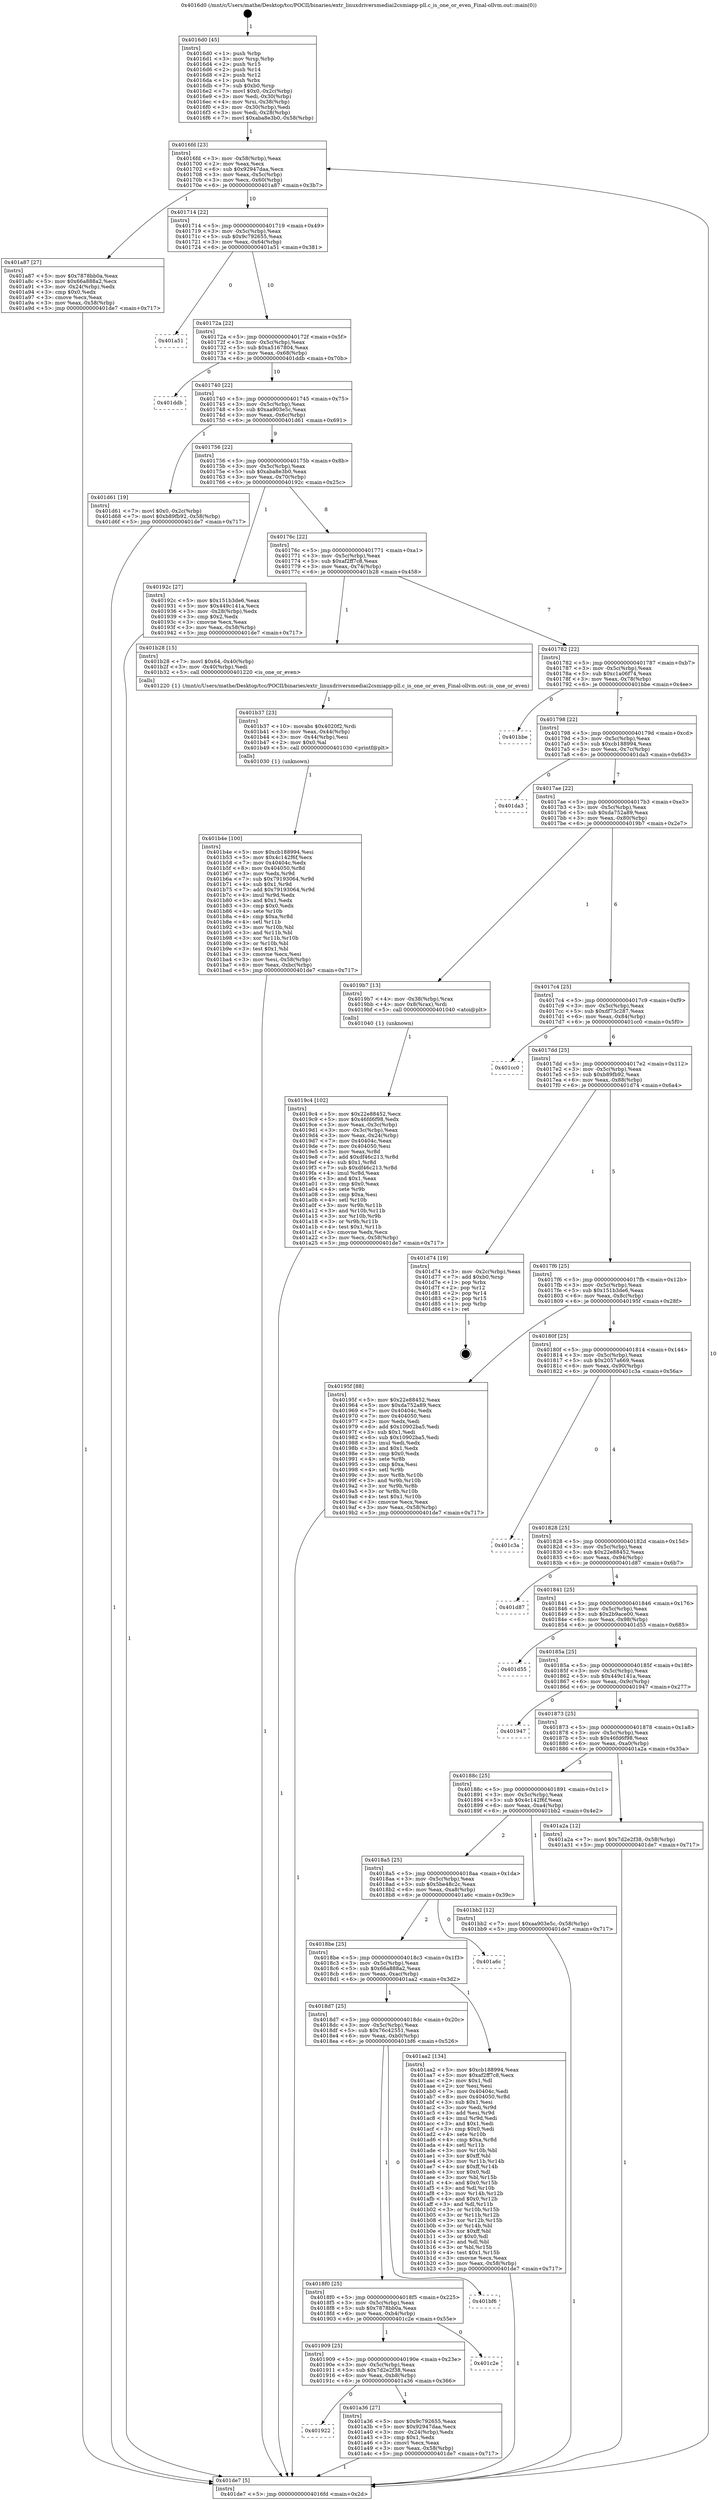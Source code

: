 digraph "0x4016d0" {
  label = "0x4016d0 (/mnt/c/Users/mathe/Desktop/tcc/POCII/binaries/extr_linuxdriversmediai2csmiapp-pll.c_is_one_or_even_Final-ollvm.out::main(0))"
  labelloc = "t"
  node[shape=record]

  Entry [label="",width=0.3,height=0.3,shape=circle,fillcolor=black,style=filled]
  "0x4016fd" [label="{
     0x4016fd [23]\l
     | [instrs]\l
     &nbsp;&nbsp;0x4016fd \<+3\>: mov -0x58(%rbp),%eax\l
     &nbsp;&nbsp;0x401700 \<+2\>: mov %eax,%ecx\l
     &nbsp;&nbsp;0x401702 \<+6\>: sub $0x92947daa,%ecx\l
     &nbsp;&nbsp;0x401708 \<+3\>: mov %eax,-0x5c(%rbp)\l
     &nbsp;&nbsp;0x40170b \<+3\>: mov %ecx,-0x60(%rbp)\l
     &nbsp;&nbsp;0x40170e \<+6\>: je 0000000000401a87 \<main+0x3b7\>\l
  }"]
  "0x401a87" [label="{
     0x401a87 [27]\l
     | [instrs]\l
     &nbsp;&nbsp;0x401a87 \<+5\>: mov $0x7878bb0a,%eax\l
     &nbsp;&nbsp;0x401a8c \<+5\>: mov $0x66a888a2,%ecx\l
     &nbsp;&nbsp;0x401a91 \<+3\>: mov -0x24(%rbp),%edx\l
     &nbsp;&nbsp;0x401a94 \<+3\>: cmp $0x0,%edx\l
     &nbsp;&nbsp;0x401a97 \<+3\>: cmove %ecx,%eax\l
     &nbsp;&nbsp;0x401a9a \<+3\>: mov %eax,-0x58(%rbp)\l
     &nbsp;&nbsp;0x401a9d \<+5\>: jmp 0000000000401de7 \<main+0x717\>\l
  }"]
  "0x401714" [label="{
     0x401714 [22]\l
     | [instrs]\l
     &nbsp;&nbsp;0x401714 \<+5\>: jmp 0000000000401719 \<main+0x49\>\l
     &nbsp;&nbsp;0x401719 \<+3\>: mov -0x5c(%rbp),%eax\l
     &nbsp;&nbsp;0x40171c \<+5\>: sub $0x9c792655,%eax\l
     &nbsp;&nbsp;0x401721 \<+3\>: mov %eax,-0x64(%rbp)\l
     &nbsp;&nbsp;0x401724 \<+6\>: je 0000000000401a51 \<main+0x381\>\l
  }"]
  Exit [label="",width=0.3,height=0.3,shape=circle,fillcolor=black,style=filled,peripheries=2]
  "0x401a51" [label="{
     0x401a51\l
  }", style=dashed]
  "0x40172a" [label="{
     0x40172a [22]\l
     | [instrs]\l
     &nbsp;&nbsp;0x40172a \<+5\>: jmp 000000000040172f \<main+0x5f\>\l
     &nbsp;&nbsp;0x40172f \<+3\>: mov -0x5c(%rbp),%eax\l
     &nbsp;&nbsp;0x401732 \<+5\>: sub $0xa5167804,%eax\l
     &nbsp;&nbsp;0x401737 \<+3\>: mov %eax,-0x68(%rbp)\l
     &nbsp;&nbsp;0x40173a \<+6\>: je 0000000000401ddb \<main+0x70b\>\l
  }"]
  "0x401b4e" [label="{
     0x401b4e [100]\l
     | [instrs]\l
     &nbsp;&nbsp;0x401b4e \<+5\>: mov $0xcb188994,%esi\l
     &nbsp;&nbsp;0x401b53 \<+5\>: mov $0x4c142f6f,%ecx\l
     &nbsp;&nbsp;0x401b58 \<+7\>: mov 0x40404c,%edx\l
     &nbsp;&nbsp;0x401b5f \<+8\>: mov 0x404050,%r8d\l
     &nbsp;&nbsp;0x401b67 \<+3\>: mov %edx,%r9d\l
     &nbsp;&nbsp;0x401b6a \<+7\>: sub $0x79193064,%r9d\l
     &nbsp;&nbsp;0x401b71 \<+4\>: sub $0x1,%r9d\l
     &nbsp;&nbsp;0x401b75 \<+7\>: add $0x79193064,%r9d\l
     &nbsp;&nbsp;0x401b7c \<+4\>: imul %r9d,%edx\l
     &nbsp;&nbsp;0x401b80 \<+3\>: and $0x1,%edx\l
     &nbsp;&nbsp;0x401b83 \<+3\>: cmp $0x0,%edx\l
     &nbsp;&nbsp;0x401b86 \<+4\>: sete %r10b\l
     &nbsp;&nbsp;0x401b8a \<+4\>: cmp $0xa,%r8d\l
     &nbsp;&nbsp;0x401b8e \<+4\>: setl %r11b\l
     &nbsp;&nbsp;0x401b92 \<+3\>: mov %r10b,%bl\l
     &nbsp;&nbsp;0x401b95 \<+3\>: and %r11b,%bl\l
     &nbsp;&nbsp;0x401b98 \<+3\>: xor %r11b,%r10b\l
     &nbsp;&nbsp;0x401b9b \<+3\>: or %r10b,%bl\l
     &nbsp;&nbsp;0x401b9e \<+3\>: test $0x1,%bl\l
     &nbsp;&nbsp;0x401ba1 \<+3\>: cmovne %ecx,%esi\l
     &nbsp;&nbsp;0x401ba4 \<+3\>: mov %esi,-0x58(%rbp)\l
     &nbsp;&nbsp;0x401ba7 \<+6\>: mov %eax,-0xbc(%rbp)\l
     &nbsp;&nbsp;0x401bad \<+5\>: jmp 0000000000401de7 \<main+0x717\>\l
  }"]
  "0x401ddb" [label="{
     0x401ddb\l
  }", style=dashed]
  "0x401740" [label="{
     0x401740 [22]\l
     | [instrs]\l
     &nbsp;&nbsp;0x401740 \<+5\>: jmp 0000000000401745 \<main+0x75\>\l
     &nbsp;&nbsp;0x401745 \<+3\>: mov -0x5c(%rbp),%eax\l
     &nbsp;&nbsp;0x401748 \<+5\>: sub $0xaa903e5c,%eax\l
     &nbsp;&nbsp;0x40174d \<+3\>: mov %eax,-0x6c(%rbp)\l
     &nbsp;&nbsp;0x401750 \<+6\>: je 0000000000401d61 \<main+0x691\>\l
  }"]
  "0x401b37" [label="{
     0x401b37 [23]\l
     | [instrs]\l
     &nbsp;&nbsp;0x401b37 \<+10\>: movabs $0x4020f2,%rdi\l
     &nbsp;&nbsp;0x401b41 \<+3\>: mov %eax,-0x44(%rbp)\l
     &nbsp;&nbsp;0x401b44 \<+3\>: mov -0x44(%rbp),%esi\l
     &nbsp;&nbsp;0x401b47 \<+2\>: mov $0x0,%al\l
     &nbsp;&nbsp;0x401b49 \<+5\>: call 0000000000401030 \<printf@plt\>\l
     | [calls]\l
     &nbsp;&nbsp;0x401030 \{1\} (unknown)\l
  }"]
  "0x401d61" [label="{
     0x401d61 [19]\l
     | [instrs]\l
     &nbsp;&nbsp;0x401d61 \<+7\>: movl $0x0,-0x2c(%rbp)\l
     &nbsp;&nbsp;0x401d68 \<+7\>: movl $0xb89fb92,-0x58(%rbp)\l
     &nbsp;&nbsp;0x401d6f \<+5\>: jmp 0000000000401de7 \<main+0x717\>\l
  }"]
  "0x401756" [label="{
     0x401756 [22]\l
     | [instrs]\l
     &nbsp;&nbsp;0x401756 \<+5\>: jmp 000000000040175b \<main+0x8b\>\l
     &nbsp;&nbsp;0x40175b \<+3\>: mov -0x5c(%rbp),%eax\l
     &nbsp;&nbsp;0x40175e \<+5\>: sub $0xaba8e3b0,%eax\l
     &nbsp;&nbsp;0x401763 \<+3\>: mov %eax,-0x70(%rbp)\l
     &nbsp;&nbsp;0x401766 \<+6\>: je 000000000040192c \<main+0x25c\>\l
  }"]
  "0x401922" [label="{
     0x401922\l
  }", style=dashed]
  "0x40192c" [label="{
     0x40192c [27]\l
     | [instrs]\l
     &nbsp;&nbsp;0x40192c \<+5\>: mov $0x151b3de6,%eax\l
     &nbsp;&nbsp;0x401931 \<+5\>: mov $0x449c141a,%ecx\l
     &nbsp;&nbsp;0x401936 \<+3\>: mov -0x28(%rbp),%edx\l
     &nbsp;&nbsp;0x401939 \<+3\>: cmp $0x2,%edx\l
     &nbsp;&nbsp;0x40193c \<+3\>: cmovne %ecx,%eax\l
     &nbsp;&nbsp;0x40193f \<+3\>: mov %eax,-0x58(%rbp)\l
     &nbsp;&nbsp;0x401942 \<+5\>: jmp 0000000000401de7 \<main+0x717\>\l
  }"]
  "0x40176c" [label="{
     0x40176c [22]\l
     | [instrs]\l
     &nbsp;&nbsp;0x40176c \<+5\>: jmp 0000000000401771 \<main+0xa1\>\l
     &nbsp;&nbsp;0x401771 \<+3\>: mov -0x5c(%rbp),%eax\l
     &nbsp;&nbsp;0x401774 \<+5\>: sub $0xaf2ff7c8,%eax\l
     &nbsp;&nbsp;0x401779 \<+3\>: mov %eax,-0x74(%rbp)\l
     &nbsp;&nbsp;0x40177c \<+6\>: je 0000000000401b28 \<main+0x458\>\l
  }"]
  "0x401de7" [label="{
     0x401de7 [5]\l
     | [instrs]\l
     &nbsp;&nbsp;0x401de7 \<+5\>: jmp 00000000004016fd \<main+0x2d\>\l
  }"]
  "0x4016d0" [label="{
     0x4016d0 [45]\l
     | [instrs]\l
     &nbsp;&nbsp;0x4016d0 \<+1\>: push %rbp\l
     &nbsp;&nbsp;0x4016d1 \<+3\>: mov %rsp,%rbp\l
     &nbsp;&nbsp;0x4016d4 \<+2\>: push %r15\l
     &nbsp;&nbsp;0x4016d6 \<+2\>: push %r14\l
     &nbsp;&nbsp;0x4016d8 \<+2\>: push %r12\l
     &nbsp;&nbsp;0x4016da \<+1\>: push %rbx\l
     &nbsp;&nbsp;0x4016db \<+7\>: sub $0xb0,%rsp\l
     &nbsp;&nbsp;0x4016e2 \<+7\>: movl $0x0,-0x2c(%rbp)\l
     &nbsp;&nbsp;0x4016e9 \<+3\>: mov %edi,-0x30(%rbp)\l
     &nbsp;&nbsp;0x4016ec \<+4\>: mov %rsi,-0x38(%rbp)\l
     &nbsp;&nbsp;0x4016f0 \<+3\>: mov -0x30(%rbp),%edi\l
     &nbsp;&nbsp;0x4016f3 \<+3\>: mov %edi,-0x28(%rbp)\l
     &nbsp;&nbsp;0x4016f6 \<+7\>: movl $0xaba8e3b0,-0x58(%rbp)\l
  }"]
  "0x401a36" [label="{
     0x401a36 [27]\l
     | [instrs]\l
     &nbsp;&nbsp;0x401a36 \<+5\>: mov $0x9c792655,%eax\l
     &nbsp;&nbsp;0x401a3b \<+5\>: mov $0x92947daa,%ecx\l
     &nbsp;&nbsp;0x401a40 \<+3\>: mov -0x24(%rbp),%edx\l
     &nbsp;&nbsp;0x401a43 \<+3\>: cmp $0x1,%edx\l
     &nbsp;&nbsp;0x401a46 \<+3\>: cmovl %ecx,%eax\l
     &nbsp;&nbsp;0x401a49 \<+3\>: mov %eax,-0x58(%rbp)\l
     &nbsp;&nbsp;0x401a4c \<+5\>: jmp 0000000000401de7 \<main+0x717\>\l
  }"]
  "0x401b28" [label="{
     0x401b28 [15]\l
     | [instrs]\l
     &nbsp;&nbsp;0x401b28 \<+7\>: movl $0x64,-0x40(%rbp)\l
     &nbsp;&nbsp;0x401b2f \<+3\>: mov -0x40(%rbp),%edi\l
     &nbsp;&nbsp;0x401b32 \<+5\>: call 0000000000401220 \<is_one_or_even\>\l
     | [calls]\l
     &nbsp;&nbsp;0x401220 \{1\} (/mnt/c/Users/mathe/Desktop/tcc/POCII/binaries/extr_linuxdriversmediai2csmiapp-pll.c_is_one_or_even_Final-ollvm.out::is_one_or_even)\l
  }"]
  "0x401782" [label="{
     0x401782 [22]\l
     | [instrs]\l
     &nbsp;&nbsp;0x401782 \<+5\>: jmp 0000000000401787 \<main+0xb7\>\l
     &nbsp;&nbsp;0x401787 \<+3\>: mov -0x5c(%rbp),%eax\l
     &nbsp;&nbsp;0x40178a \<+5\>: sub $0xc1a06f74,%eax\l
     &nbsp;&nbsp;0x40178f \<+3\>: mov %eax,-0x78(%rbp)\l
     &nbsp;&nbsp;0x401792 \<+6\>: je 0000000000401bbe \<main+0x4ee\>\l
  }"]
  "0x401909" [label="{
     0x401909 [25]\l
     | [instrs]\l
     &nbsp;&nbsp;0x401909 \<+5\>: jmp 000000000040190e \<main+0x23e\>\l
     &nbsp;&nbsp;0x40190e \<+3\>: mov -0x5c(%rbp),%eax\l
     &nbsp;&nbsp;0x401911 \<+5\>: sub $0x7d2e2f38,%eax\l
     &nbsp;&nbsp;0x401916 \<+6\>: mov %eax,-0xb8(%rbp)\l
     &nbsp;&nbsp;0x40191c \<+6\>: je 0000000000401a36 \<main+0x366\>\l
  }"]
  "0x401bbe" [label="{
     0x401bbe\l
  }", style=dashed]
  "0x401798" [label="{
     0x401798 [22]\l
     | [instrs]\l
     &nbsp;&nbsp;0x401798 \<+5\>: jmp 000000000040179d \<main+0xcd\>\l
     &nbsp;&nbsp;0x40179d \<+3\>: mov -0x5c(%rbp),%eax\l
     &nbsp;&nbsp;0x4017a0 \<+5\>: sub $0xcb188994,%eax\l
     &nbsp;&nbsp;0x4017a5 \<+3\>: mov %eax,-0x7c(%rbp)\l
     &nbsp;&nbsp;0x4017a8 \<+6\>: je 0000000000401da3 \<main+0x6d3\>\l
  }"]
  "0x401c2e" [label="{
     0x401c2e\l
  }", style=dashed]
  "0x401da3" [label="{
     0x401da3\l
  }", style=dashed]
  "0x4017ae" [label="{
     0x4017ae [22]\l
     | [instrs]\l
     &nbsp;&nbsp;0x4017ae \<+5\>: jmp 00000000004017b3 \<main+0xe3\>\l
     &nbsp;&nbsp;0x4017b3 \<+3\>: mov -0x5c(%rbp),%eax\l
     &nbsp;&nbsp;0x4017b6 \<+5\>: sub $0xda752a89,%eax\l
     &nbsp;&nbsp;0x4017bb \<+3\>: mov %eax,-0x80(%rbp)\l
     &nbsp;&nbsp;0x4017be \<+6\>: je 00000000004019b7 \<main+0x2e7\>\l
  }"]
  "0x4018f0" [label="{
     0x4018f0 [25]\l
     | [instrs]\l
     &nbsp;&nbsp;0x4018f0 \<+5\>: jmp 00000000004018f5 \<main+0x225\>\l
     &nbsp;&nbsp;0x4018f5 \<+3\>: mov -0x5c(%rbp),%eax\l
     &nbsp;&nbsp;0x4018f8 \<+5\>: sub $0x7878bb0a,%eax\l
     &nbsp;&nbsp;0x4018fd \<+6\>: mov %eax,-0xb4(%rbp)\l
     &nbsp;&nbsp;0x401903 \<+6\>: je 0000000000401c2e \<main+0x55e\>\l
  }"]
  "0x4019b7" [label="{
     0x4019b7 [13]\l
     | [instrs]\l
     &nbsp;&nbsp;0x4019b7 \<+4\>: mov -0x38(%rbp),%rax\l
     &nbsp;&nbsp;0x4019bb \<+4\>: mov 0x8(%rax),%rdi\l
     &nbsp;&nbsp;0x4019bf \<+5\>: call 0000000000401040 \<atoi@plt\>\l
     | [calls]\l
     &nbsp;&nbsp;0x401040 \{1\} (unknown)\l
  }"]
  "0x4017c4" [label="{
     0x4017c4 [25]\l
     | [instrs]\l
     &nbsp;&nbsp;0x4017c4 \<+5\>: jmp 00000000004017c9 \<main+0xf9\>\l
     &nbsp;&nbsp;0x4017c9 \<+3\>: mov -0x5c(%rbp),%eax\l
     &nbsp;&nbsp;0x4017cc \<+5\>: sub $0xdf73c287,%eax\l
     &nbsp;&nbsp;0x4017d1 \<+6\>: mov %eax,-0x84(%rbp)\l
     &nbsp;&nbsp;0x4017d7 \<+6\>: je 0000000000401cc0 \<main+0x5f0\>\l
  }"]
  "0x401bf6" [label="{
     0x401bf6\l
  }", style=dashed]
  "0x401cc0" [label="{
     0x401cc0\l
  }", style=dashed]
  "0x4017dd" [label="{
     0x4017dd [25]\l
     | [instrs]\l
     &nbsp;&nbsp;0x4017dd \<+5\>: jmp 00000000004017e2 \<main+0x112\>\l
     &nbsp;&nbsp;0x4017e2 \<+3\>: mov -0x5c(%rbp),%eax\l
     &nbsp;&nbsp;0x4017e5 \<+5\>: sub $0xb89fb92,%eax\l
     &nbsp;&nbsp;0x4017ea \<+6\>: mov %eax,-0x88(%rbp)\l
     &nbsp;&nbsp;0x4017f0 \<+6\>: je 0000000000401d74 \<main+0x6a4\>\l
  }"]
  "0x4018d7" [label="{
     0x4018d7 [25]\l
     | [instrs]\l
     &nbsp;&nbsp;0x4018d7 \<+5\>: jmp 00000000004018dc \<main+0x20c\>\l
     &nbsp;&nbsp;0x4018dc \<+3\>: mov -0x5c(%rbp),%eax\l
     &nbsp;&nbsp;0x4018df \<+5\>: sub $0x76c42551,%eax\l
     &nbsp;&nbsp;0x4018e4 \<+6\>: mov %eax,-0xb0(%rbp)\l
     &nbsp;&nbsp;0x4018ea \<+6\>: je 0000000000401bf6 \<main+0x526\>\l
  }"]
  "0x401d74" [label="{
     0x401d74 [19]\l
     | [instrs]\l
     &nbsp;&nbsp;0x401d74 \<+3\>: mov -0x2c(%rbp),%eax\l
     &nbsp;&nbsp;0x401d77 \<+7\>: add $0xb0,%rsp\l
     &nbsp;&nbsp;0x401d7e \<+1\>: pop %rbx\l
     &nbsp;&nbsp;0x401d7f \<+2\>: pop %r12\l
     &nbsp;&nbsp;0x401d81 \<+2\>: pop %r14\l
     &nbsp;&nbsp;0x401d83 \<+2\>: pop %r15\l
     &nbsp;&nbsp;0x401d85 \<+1\>: pop %rbp\l
     &nbsp;&nbsp;0x401d86 \<+1\>: ret\l
  }"]
  "0x4017f6" [label="{
     0x4017f6 [25]\l
     | [instrs]\l
     &nbsp;&nbsp;0x4017f6 \<+5\>: jmp 00000000004017fb \<main+0x12b\>\l
     &nbsp;&nbsp;0x4017fb \<+3\>: mov -0x5c(%rbp),%eax\l
     &nbsp;&nbsp;0x4017fe \<+5\>: sub $0x151b3de6,%eax\l
     &nbsp;&nbsp;0x401803 \<+6\>: mov %eax,-0x8c(%rbp)\l
     &nbsp;&nbsp;0x401809 \<+6\>: je 000000000040195f \<main+0x28f\>\l
  }"]
  "0x401aa2" [label="{
     0x401aa2 [134]\l
     | [instrs]\l
     &nbsp;&nbsp;0x401aa2 \<+5\>: mov $0xcb188994,%eax\l
     &nbsp;&nbsp;0x401aa7 \<+5\>: mov $0xaf2ff7c8,%ecx\l
     &nbsp;&nbsp;0x401aac \<+2\>: mov $0x1,%dl\l
     &nbsp;&nbsp;0x401aae \<+2\>: xor %esi,%esi\l
     &nbsp;&nbsp;0x401ab0 \<+7\>: mov 0x40404c,%edi\l
     &nbsp;&nbsp;0x401ab7 \<+8\>: mov 0x404050,%r8d\l
     &nbsp;&nbsp;0x401abf \<+3\>: sub $0x1,%esi\l
     &nbsp;&nbsp;0x401ac2 \<+3\>: mov %edi,%r9d\l
     &nbsp;&nbsp;0x401ac5 \<+3\>: add %esi,%r9d\l
     &nbsp;&nbsp;0x401ac8 \<+4\>: imul %r9d,%edi\l
     &nbsp;&nbsp;0x401acc \<+3\>: and $0x1,%edi\l
     &nbsp;&nbsp;0x401acf \<+3\>: cmp $0x0,%edi\l
     &nbsp;&nbsp;0x401ad2 \<+4\>: sete %r10b\l
     &nbsp;&nbsp;0x401ad6 \<+4\>: cmp $0xa,%r8d\l
     &nbsp;&nbsp;0x401ada \<+4\>: setl %r11b\l
     &nbsp;&nbsp;0x401ade \<+3\>: mov %r10b,%bl\l
     &nbsp;&nbsp;0x401ae1 \<+3\>: xor $0xff,%bl\l
     &nbsp;&nbsp;0x401ae4 \<+3\>: mov %r11b,%r14b\l
     &nbsp;&nbsp;0x401ae7 \<+4\>: xor $0xff,%r14b\l
     &nbsp;&nbsp;0x401aeb \<+3\>: xor $0x0,%dl\l
     &nbsp;&nbsp;0x401aee \<+3\>: mov %bl,%r15b\l
     &nbsp;&nbsp;0x401af1 \<+4\>: and $0x0,%r15b\l
     &nbsp;&nbsp;0x401af5 \<+3\>: and %dl,%r10b\l
     &nbsp;&nbsp;0x401af8 \<+3\>: mov %r14b,%r12b\l
     &nbsp;&nbsp;0x401afb \<+4\>: and $0x0,%r12b\l
     &nbsp;&nbsp;0x401aff \<+3\>: and %dl,%r11b\l
     &nbsp;&nbsp;0x401b02 \<+3\>: or %r10b,%r15b\l
     &nbsp;&nbsp;0x401b05 \<+3\>: or %r11b,%r12b\l
     &nbsp;&nbsp;0x401b08 \<+3\>: xor %r12b,%r15b\l
     &nbsp;&nbsp;0x401b0b \<+3\>: or %r14b,%bl\l
     &nbsp;&nbsp;0x401b0e \<+3\>: xor $0xff,%bl\l
     &nbsp;&nbsp;0x401b11 \<+3\>: or $0x0,%dl\l
     &nbsp;&nbsp;0x401b14 \<+2\>: and %dl,%bl\l
     &nbsp;&nbsp;0x401b16 \<+3\>: or %bl,%r15b\l
     &nbsp;&nbsp;0x401b19 \<+4\>: test $0x1,%r15b\l
     &nbsp;&nbsp;0x401b1d \<+3\>: cmovne %ecx,%eax\l
     &nbsp;&nbsp;0x401b20 \<+3\>: mov %eax,-0x58(%rbp)\l
     &nbsp;&nbsp;0x401b23 \<+5\>: jmp 0000000000401de7 \<main+0x717\>\l
  }"]
  "0x40195f" [label="{
     0x40195f [88]\l
     | [instrs]\l
     &nbsp;&nbsp;0x40195f \<+5\>: mov $0x22e88452,%eax\l
     &nbsp;&nbsp;0x401964 \<+5\>: mov $0xda752a89,%ecx\l
     &nbsp;&nbsp;0x401969 \<+7\>: mov 0x40404c,%edx\l
     &nbsp;&nbsp;0x401970 \<+7\>: mov 0x404050,%esi\l
     &nbsp;&nbsp;0x401977 \<+2\>: mov %edx,%edi\l
     &nbsp;&nbsp;0x401979 \<+6\>: add $0x10902ba5,%edi\l
     &nbsp;&nbsp;0x40197f \<+3\>: sub $0x1,%edi\l
     &nbsp;&nbsp;0x401982 \<+6\>: sub $0x10902ba5,%edi\l
     &nbsp;&nbsp;0x401988 \<+3\>: imul %edi,%edx\l
     &nbsp;&nbsp;0x40198b \<+3\>: and $0x1,%edx\l
     &nbsp;&nbsp;0x40198e \<+3\>: cmp $0x0,%edx\l
     &nbsp;&nbsp;0x401991 \<+4\>: sete %r8b\l
     &nbsp;&nbsp;0x401995 \<+3\>: cmp $0xa,%esi\l
     &nbsp;&nbsp;0x401998 \<+4\>: setl %r9b\l
     &nbsp;&nbsp;0x40199c \<+3\>: mov %r8b,%r10b\l
     &nbsp;&nbsp;0x40199f \<+3\>: and %r9b,%r10b\l
     &nbsp;&nbsp;0x4019a2 \<+3\>: xor %r9b,%r8b\l
     &nbsp;&nbsp;0x4019a5 \<+3\>: or %r8b,%r10b\l
     &nbsp;&nbsp;0x4019a8 \<+4\>: test $0x1,%r10b\l
     &nbsp;&nbsp;0x4019ac \<+3\>: cmovne %ecx,%eax\l
     &nbsp;&nbsp;0x4019af \<+3\>: mov %eax,-0x58(%rbp)\l
     &nbsp;&nbsp;0x4019b2 \<+5\>: jmp 0000000000401de7 \<main+0x717\>\l
  }"]
  "0x40180f" [label="{
     0x40180f [25]\l
     | [instrs]\l
     &nbsp;&nbsp;0x40180f \<+5\>: jmp 0000000000401814 \<main+0x144\>\l
     &nbsp;&nbsp;0x401814 \<+3\>: mov -0x5c(%rbp),%eax\l
     &nbsp;&nbsp;0x401817 \<+5\>: sub $0x2057a669,%eax\l
     &nbsp;&nbsp;0x40181c \<+6\>: mov %eax,-0x90(%rbp)\l
     &nbsp;&nbsp;0x401822 \<+6\>: je 0000000000401c3a \<main+0x56a\>\l
  }"]
  "0x4019c4" [label="{
     0x4019c4 [102]\l
     | [instrs]\l
     &nbsp;&nbsp;0x4019c4 \<+5\>: mov $0x22e88452,%ecx\l
     &nbsp;&nbsp;0x4019c9 \<+5\>: mov $0x46fd6f98,%edx\l
     &nbsp;&nbsp;0x4019ce \<+3\>: mov %eax,-0x3c(%rbp)\l
     &nbsp;&nbsp;0x4019d1 \<+3\>: mov -0x3c(%rbp),%eax\l
     &nbsp;&nbsp;0x4019d4 \<+3\>: mov %eax,-0x24(%rbp)\l
     &nbsp;&nbsp;0x4019d7 \<+7\>: mov 0x40404c,%eax\l
     &nbsp;&nbsp;0x4019de \<+7\>: mov 0x404050,%esi\l
     &nbsp;&nbsp;0x4019e5 \<+3\>: mov %eax,%r8d\l
     &nbsp;&nbsp;0x4019e8 \<+7\>: add $0xdf46c213,%r8d\l
     &nbsp;&nbsp;0x4019ef \<+4\>: sub $0x1,%r8d\l
     &nbsp;&nbsp;0x4019f3 \<+7\>: sub $0xdf46c213,%r8d\l
     &nbsp;&nbsp;0x4019fa \<+4\>: imul %r8d,%eax\l
     &nbsp;&nbsp;0x4019fe \<+3\>: and $0x1,%eax\l
     &nbsp;&nbsp;0x401a01 \<+3\>: cmp $0x0,%eax\l
     &nbsp;&nbsp;0x401a04 \<+4\>: sete %r9b\l
     &nbsp;&nbsp;0x401a08 \<+3\>: cmp $0xa,%esi\l
     &nbsp;&nbsp;0x401a0b \<+4\>: setl %r10b\l
     &nbsp;&nbsp;0x401a0f \<+3\>: mov %r9b,%r11b\l
     &nbsp;&nbsp;0x401a12 \<+3\>: and %r10b,%r11b\l
     &nbsp;&nbsp;0x401a15 \<+3\>: xor %r10b,%r9b\l
     &nbsp;&nbsp;0x401a18 \<+3\>: or %r9b,%r11b\l
     &nbsp;&nbsp;0x401a1b \<+4\>: test $0x1,%r11b\l
     &nbsp;&nbsp;0x401a1f \<+3\>: cmovne %edx,%ecx\l
     &nbsp;&nbsp;0x401a22 \<+3\>: mov %ecx,-0x58(%rbp)\l
     &nbsp;&nbsp;0x401a25 \<+5\>: jmp 0000000000401de7 \<main+0x717\>\l
  }"]
  "0x4018be" [label="{
     0x4018be [25]\l
     | [instrs]\l
     &nbsp;&nbsp;0x4018be \<+5\>: jmp 00000000004018c3 \<main+0x1f3\>\l
     &nbsp;&nbsp;0x4018c3 \<+3\>: mov -0x5c(%rbp),%eax\l
     &nbsp;&nbsp;0x4018c6 \<+5\>: sub $0x66a888a2,%eax\l
     &nbsp;&nbsp;0x4018cb \<+6\>: mov %eax,-0xac(%rbp)\l
     &nbsp;&nbsp;0x4018d1 \<+6\>: je 0000000000401aa2 \<main+0x3d2\>\l
  }"]
  "0x401c3a" [label="{
     0x401c3a\l
  }", style=dashed]
  "0x401828" [label="{
     0x401828 [25]\l
     | [instrs]\l
     &nbsp;&nbsp;0x401828 \<+5\>: jmp 000000000040182d \<main+0x15d\>\l
     &nbsp;&nbsp;0x40182d \<+3\>: mov -0x5c(%rbp),%eax\l
     &nbsp;&nbsp;0x401830 \<+5\>: sub $0x22e88452,%eax\l
     &nbsp;&nbsp;0x401835 \<+6\>: mov %eax,-0x94(%rbp)\l
     &nbsp;&nbsp;0x40183b \<+6\>: je 0000000000401d87 \<main+0x6b7\>\l
  }"]
  "0x401a6c" [label="{
     0x401a6c\l
  }", style=dashed]
  "0x401d87" [label="{
     0x401d87\l
  }", style=dashed]
  "0x401841" [label="{
     0x401841 [25]\l
     | [instrs]\l
     &nbsp;&nbsp;0x401841 \<+5\>: jmp 0000000000401846 \<main+0x176\>\l
     &nbsp;&nbsp;0x401846 \<+3\>: mov -0x5c(%rbp),%eax\l
     &nbsp;&nbsp;0x401849 \<+5\>: sub $0x2b9ace00,%eax\l
     &nbsp;&nbsp;0x40184e \<+6\>: mov %eax,-0x98(%rbp)\l
     &nbsp;&nbsp;0x401854 \<+6\>: je 0000000000401d55 \<main+0x685\>\l
  }"]
  "0x4018a5" [label="{
     0x4018a5 [25]\l
     | [instrs]\l
     &nbsp;&nbsp;0x4018a5 \<+5\>: jmp 00000000004018aa \<main+0x1da\>\l
     &nbsp;&nbsp;0x4018aa \<+3\>: mov -0x5c(%rbp),%eax\l
     &nbsp;&nbsp;0x4018ad \<+5\>: sub $0x5be48c2c,%eax\l
     &nbsp;&nbsp;0x4018b2 \<+6\>: mov %eax,-0xa8(%rbp)\l
     &nbsp;&nbsp;0x4018b8 \<+6\>: je 0000000000401a6c \<main+0x39c\>\l
  }"]
  "0x401d55" [label="{
     0x401d55\l
  }", style=dashed]
  "0x40185a" [label="{
     0x40185a [25]\l
     | [instrs]\l
     &nbsp;&nbsp;0x40185a \<+5\>: jmp 000000000040185f \<main+0x18f\>\l
     &nbsp;&nbsp;0x40185f \<+3\>: mov -0x5c(%rbp),%eax\l
     &nbsp;&nbsp;0x401862 \<+5\>: sub $0x449c141a,%eax\l
     &nbsp;&nbsp;0x401867 \<+6\>: mov %eax,-0x9c(%rbp)\l
     &nbsp;&nbsp;0x40186d \<+6\>: je 0000000000401947 \<main+0x277\>\l
  }"]
  "0x401bb2" [label="{
     0x401bb2 [12]\l
     | [instrs]\l
     &nbsp;&nbsp;0x401bb2 \<+7\>: movl $0xaa903e5c,-0x58(%rbp)\l
     &nbsp;&nbsp;0x401bb9 \<+5\>: jmp 0000000000401de7 \<main+0x717\>\l
  }"]
  "0x401947" [label="{
     0x401947\l
  }", style=dashed]
  "0x401873" [label="{
     0x401873 [25]\l
     | [instrs]\l
     &nbsp;&nbsp;0x401873 \<+5\>: jmp 0000000000401878 \<main+0x1a8\>\l
     &nbsp;&nbsp;0x401878 \<+3\>: mov -0x5c(%rbp),%eax\l
     &nbsp;&nbsp;0x40187b \<+5\>: sub $0x46fd6f98,%eax\l
     &nbsp;&nbsp;0x401880 \<+6\>: mov %eax,-0xa0(%rbp)\l
     &nbsp;&nbsp;0x401886 \<+6\>: je 0000000000401a2a \<main+0x35a\>\l
  }"]
  "0x40188c" [label="{
     0x40188c [25]\l
     | [instrs]\l
     &nbsp;&nbsp;0x40188c \<+5\>: jmp 0000000000401891 \<main+0x1c1\>\l
     &nbsp;&nbsp;0x401891 \<+3\>: mov -0x5c(%rbp),%eax\l
     &nbsp;&nbsp;0x401894 \<+5\>: sub $0x4c142f6f,%eax\l
     &nbsp;&nbsp;0x401899 \<+6\>: mov %eax,-0xa4(%rbp)\l
     &nbsp;&nbsp;0x40189f \<+6\>: je 0000000000401bb2 \<main+0x4e2\>\l
  }"]
  "0x401a2a" [label="{
     0x401a2a [12]\l
     | [instrs]\l
     &nbsp;&nbsp;0x401a2a \<+7\>: movl $0x7d2e2f38,-0x58(%rbp)\l
     &nbsp;&nbsp;0x401a31 \<+5\>: jmp 0000000000401de7 \<main+0x717\>\l
  }"]
  Entry -> "0x4016d0" [label=" 1"]
  "0x4016fd" -> "0x401a87" [label=" 1"]
  "0x4016fd" -> "0x401714" [label=" 10"]
  "0x401d74" -> Exit [label=" 1"]
  "0x401714" -> "0x401a51" [label=" 0"]
  "0x401714" -> "0x40172a" [label=" 10"]
  "0x401d61" -> "0x401de7" [label=" 1"]
  "0x40172a" -> "0x401ddb" [label=" 0"]
  "0x40172a" -> "0x401740" [label=" 10"]
  "0x401bb2" -> "0x401de7" [label=" 1"]
  "0x401740" -> "0x401d61" [label=" 1"]
  "0x401740" -> "0x401756" [label=" 9"]
  "0x401b4e" -> "0x401de7" [label=" 1"]
  "0x401756" -> "0x40192c" [label=" 1"]
  "0x401756" -> "0x40176c" [label=" 8"]
  "0x40192c" -> "0x401de7" [label=" 1"]
  "0x4016d0" -> "0x4016fd" [label=" 1"]
  "0x401de7" -> "0x4016fd" [label=" 10"]
  "0x401b37" -> "0x401b4e" [label=" 1"]
  "0x40176c" -> "0x401b28" [label=" 1"]
  "0x40176c" -> "0x401782" [label=" 7"]
  "0x401b28" -> "0x401b37" [label=" 1"]
  "0x401782" -> "0x401bbe" [label=" 0"]
  "0x401782" -> "0x401798" [label=" 7"]
  "0x401a87" -> "0x401de7" [label=" 1"]
  "0x401798" -> "0x401da3" [label=" 0"]
  "0x401798" -> "0x4017ae" [label=" 7"]
  "0x401a36" -> "0x401de7" [label=" 1"]
  "0x4017ae" -> "0x4019b7" [label=" 1"]
  "0x4017ae" -> "0x4017c4" [label=" 6"]
  "0x401909" -> "0x401a36" [label=" 1"]
  "0x4017c4" -> "0x401cc0" [label=" 0"]
  "0x4017c4" -> "0x4017dd" [label=" 6"]
  "0x401aa2" -> "0x401de7" [label=" 1"]
  "0x4017dd" -> "0x401d74" [label=" 1"]
  "0x4017dd" -> "0x4017f6" [label=" 5"]
  "0x4018f0" -> "0x401c2e" [label=" 0"]
  "0x4017f6" -> "0x40195f" [label=" 1"]
  "0x4017f6" -> "0x40180f" [label=" 4"]
  "0x40195f" -> "0x401de7" [label=" 1"]
  "0x4019b7" -> "0x4019c4" [label=" 1"]
  "0x4019c4" -> "0x401de7" [label=" 1"]
  "0x401909" -> "0x401922" [label=" 0"]
  "0x40180f" -> "0x401c3a" [label=" 0"]
  "0x40180f" -> "0x401828" [label=" 4"]
  "0x4018d7" -> "0x401bf6" [label=" 0"]
  "0x401828" -> "0x401d87" [label=" 0"]
  "0x401828" -> "0x401841" [label=" 4"]
  "0x4018f0" -> "0x401909" [label=" 1"]
  "0x401841" -> "0x401d55" [label=" 0"]
  "0x401841" -> "0x40185a" [label=" 4"]
  "0x4018be" -> "0x401aa2" [label=" 1"]
  "0x40185a" -> "0x401947" [label=" 0"]
  "0x40185a" -> "0x401873" [label=" 4"]
  "0x4018d7" -> "0x4018f0" [label=" 1"]
  "0x401873" -> "0x401a2a" [label=" 1"]
  "0x401873" -> "0x40188c" [label=" 3"]
  "0x401a2a" -> "0x401de7" [label=" 1"]
  "0x4018a5" -> "0x4018be" [label=" 2"]
  "0x40188c" -> "0x401bb2" [label=" 1"]
  "0x40188c" -> "0x4018a5" [label=" 2"]
  "0x4018be" -> "0x4018d7" [label=" 1"]
  "0x4018a5" -> "0x401a6c" [label=" 0"]
}
